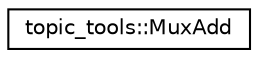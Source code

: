 digraph "Graphical Class Hierarchy"
{
  edge [fontname="Helvetica",fontsize="10",labelfontname="Helvetica",labelfontsize="10"];
  node [fontname="Helvetica",fontsize="10",shape=record];
  rankdir="LR";
  Node1 [label="topic_tools::MuxAdd",height=0.2,width=0.4,color="black", fillcolor="white", style="filled",URL="$classtopic__tools_1_1_mux_add.html"];
}
